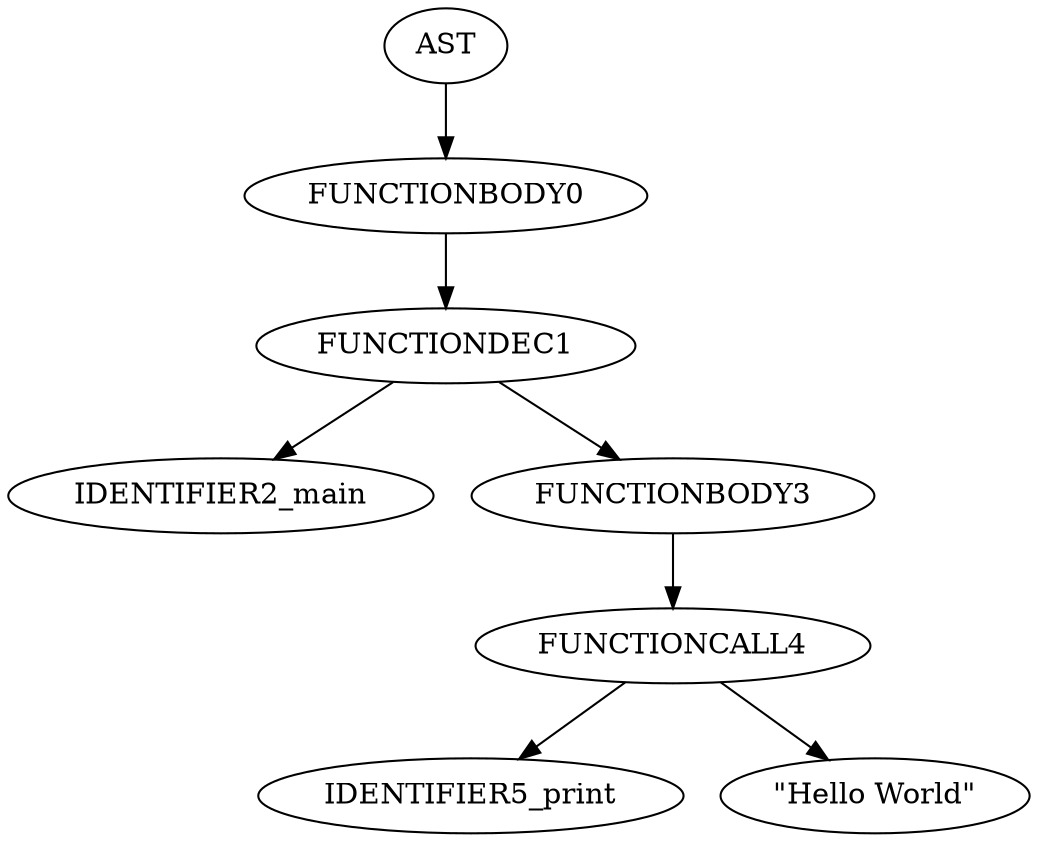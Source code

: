 digraph G {
AST -> FUNCTIONBODY0
FUNCTIONBODY0 -> FUNCTIONDEC1
FUNCTIONDEC1 -> IDENTIFIER2_main
FUNCTIONDEC1 -> FUNCTIONBODY3
FUNCTIONBODY3 -> FUNCTIONCALL4
FUNCTIONCALL4 -> IDENTIFIER5_print
"STRING6_\"Hello World" [label="\"Hello World\""]
FUNCTIONCALL4 -> "STRING6_\"Hello World"


}